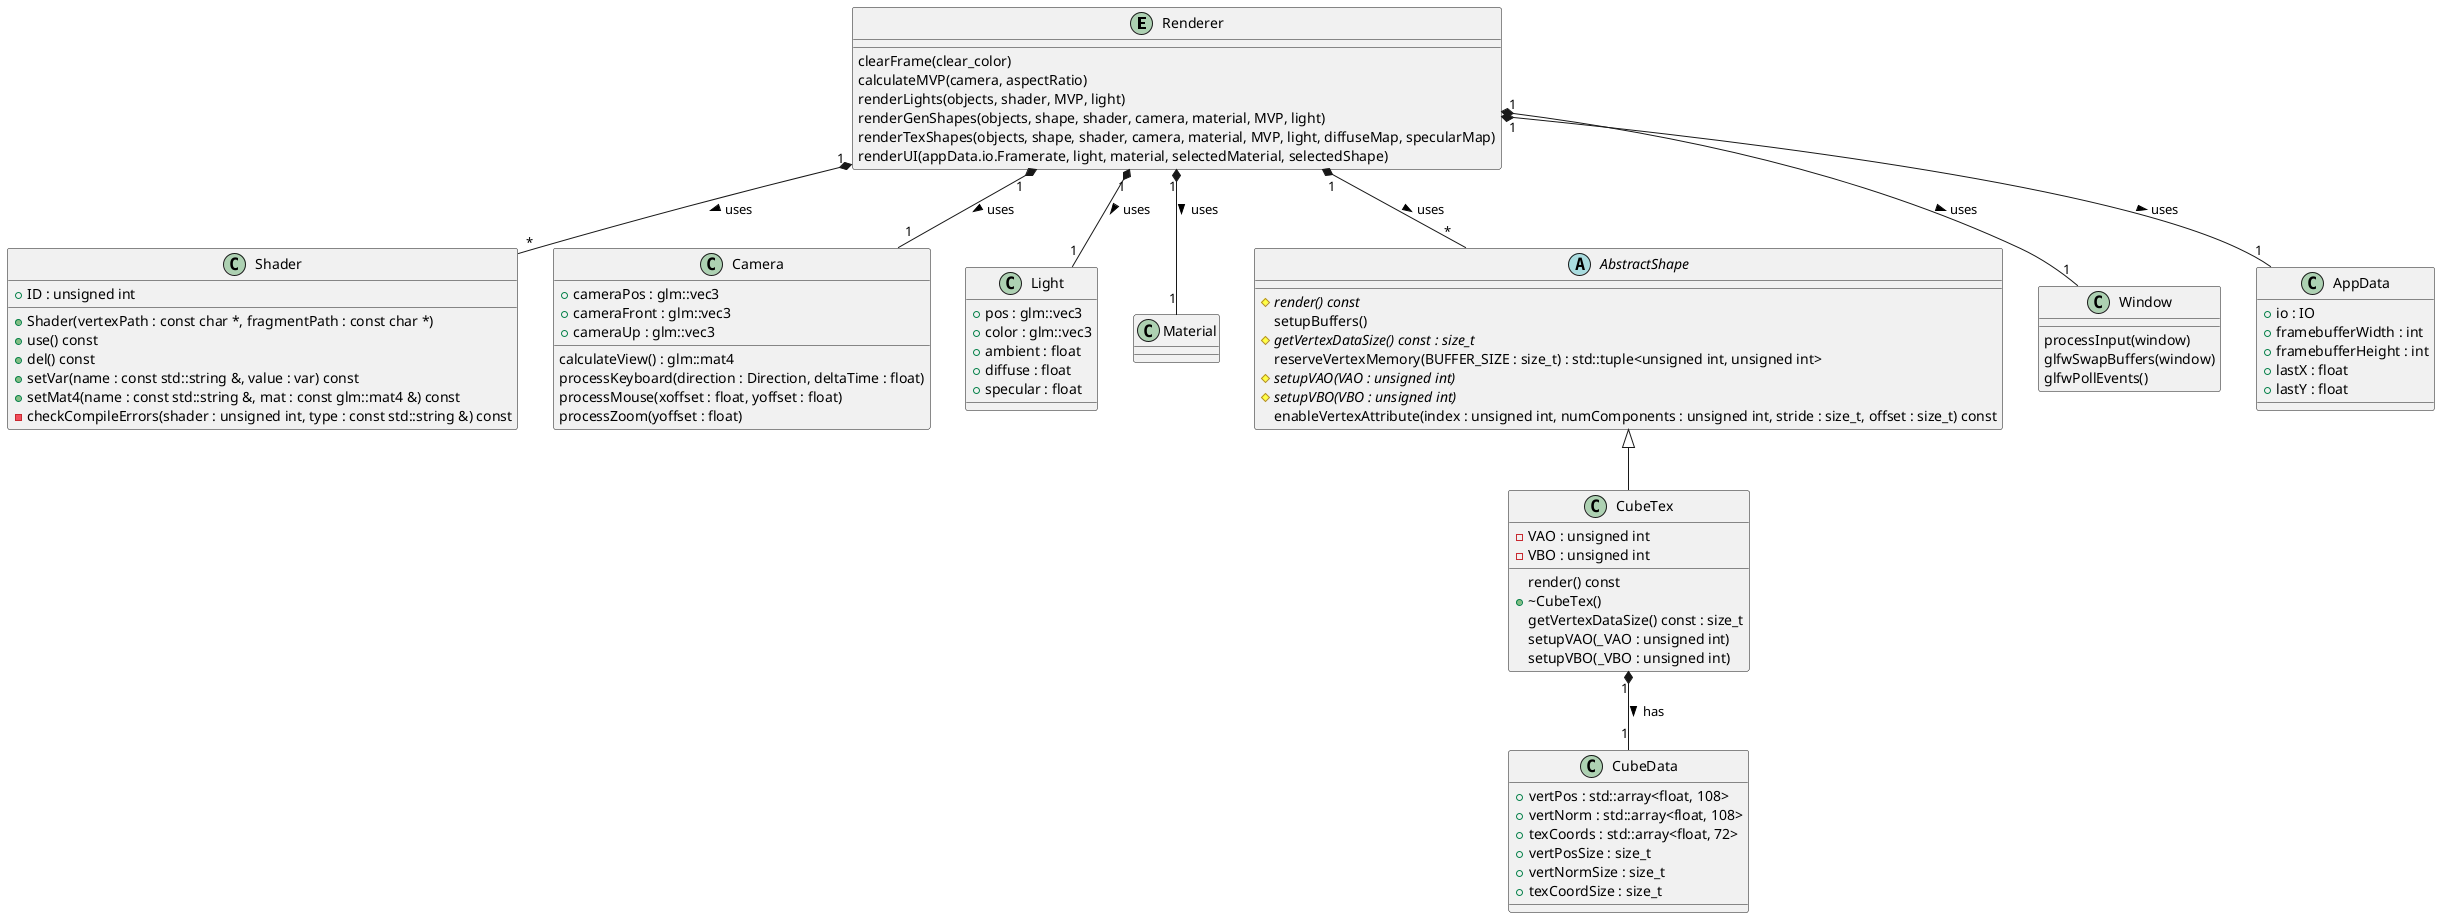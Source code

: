 @startuml
entity Renderer {
    clearFrame(clear_color)
    calculateMVP(camera, aspectRatio)
    renderLights(objects, shader, MVP, light)
    renderGenShapes(objects, shape, shader, camera, material, MVP, light)
    renderTexShapes(objects, shape, shader, camera, material, MVP, light, diffuseMap, specularMap)
    renderUI(appData.io.Framerate, light, material, selectedMaterial, selectedShape)
}

class Shader {
    +ID : unsigned int
    +Shader(vertexPath : const char *, fragmentPath : const char *)
    +use() const
    +del() const
    +setVar(name : const std::string &, value : var) const
    +setMat4(name : const std::string &, mat : const glm::mat4 &) const
    -checkCompileErrors(shader : unsigned int, type : const std::string &) const
}

class Camera {
    calculateView() : glm::mat4
    processKeyboard(direction : Direction, deltaTime : float)
    processMouse(xoffset : float, yoffset : float)
    processZoom(yoffset : float)
    +cameraPos : glm::vec3
    +cameraFront : glm::vec3
    +cameraUp : glm::vec3
}

class Light {
    +pos : glm::vec3
    +color : glm::vec3
    +ambient : float
    +diffuse : float
    +specular : float
}

class Material {
}

abstract class AbstractShape {
    #{abstract}render() const
    setupBuffers()
    #{abstract}getVertexDataSize() const : size_t
    reserveVertexMemory(BUFFER_SIZE : size_t) : std::tuple<unsigned int, unsigned int>
    #{abstract}setupVAO(VAO : unsigned int)
    #{abstract}setupVBO(VBO : unsigned int)
    enableVertexAttribute(index : unsigned int, numComponents : unsigned int, stride : size_t, offset : size_t) const
}

class CubeData {
    +vertPos : std::array<float, 108>
    +vertNorm : std::array<float, 108>
    +texCoords : std::array<float, 72>
    +vertPosSize : size_t
    +vertNormSize : size_t
    +texCoordSize : size_t
}

class CubeTex {
    render() const
    +~CubeTex()
    getVertexDataSize() const : size_t
    setupVAO(_VAO : unsigned int)
    setupVBO(_VBO : unsigned int)
    -VAO : unsigned int
    -VBO : unsigned int
}

class Window {
    processInput(window)
    glfwSwapBuffers(window)
    glfwPollEvents()
}

Class AppData {
    +io : IO
    +framebufferWidth : int
    +framebufferHeight : int
    +lastX : float
    +lastY : float
}

AbstractShape <|-- CubeTex

Renderer "1" *-- "*" Shader : uses >
Renderer "1" *-- "1" Camera : uses >
Renderer "1" *-- "1" Light : uses >
Renderer "1" *-- "1" Material : uses >
Renderer "1" *-- "*" AbstractShape : uses >
Renderer "1" *-- "1" Window : uses >
Renderer "1" *-- "1" AppData : uses >
CubeTex "1" *-- "1" CubeData : has >
@enduml